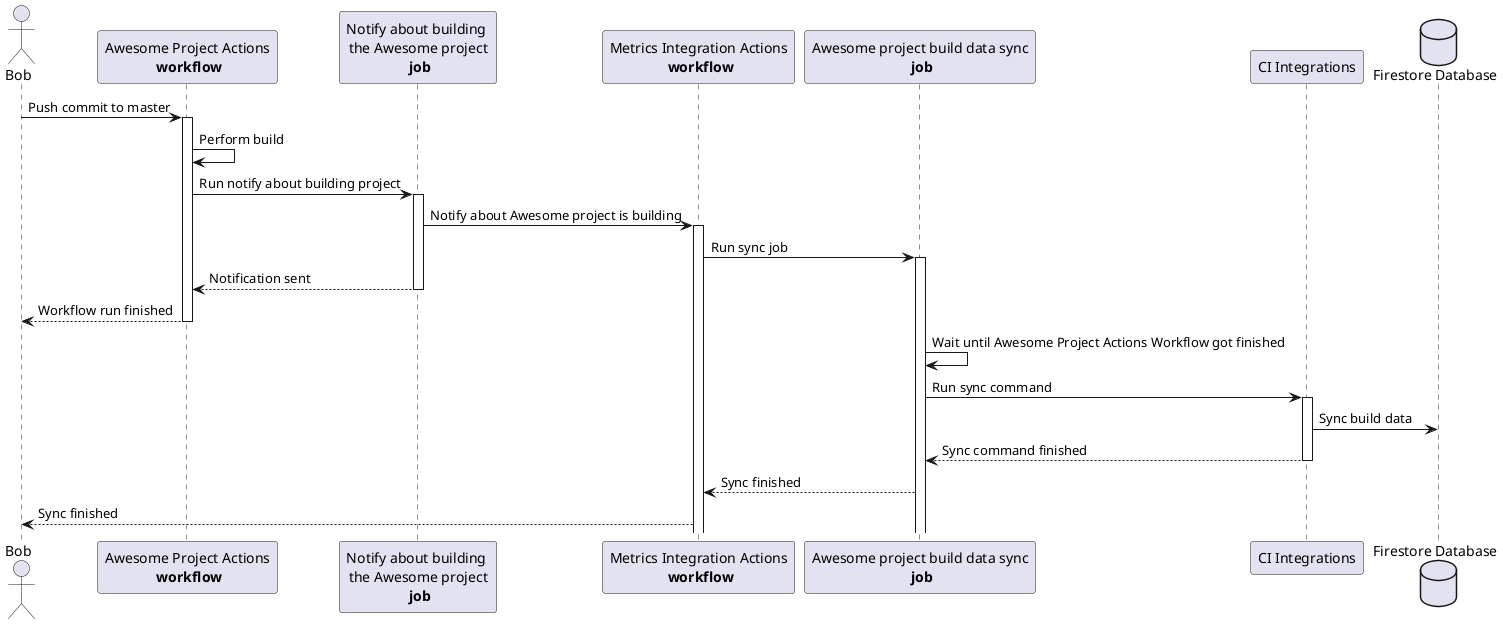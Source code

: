 @startuml github_actions_sequence_diagram

actor Bob

participant "Awesome Project Actions\n **workflow**" as AwesomeWorkflow
participant "Notify about building \nthe Awesome project\n **job**" as NotifyBuilding

participant "Metrics Integration Actions\n **workflow**" as IntegrationsWorkflow
participant "Awesome project build data sync\n **job**" as AwesomeSync
participant "CI Integrations" as CiIntegrations

database "Firestore Database" as Firestore


Bob -> AwesomeWorkflow : Push commit to master
activate AwesomeWorkflow
AwesomeWorkflow -> AwesomeWorkflow : Perform build

AwesomeWorkflow -> NotifyBuilding : Run notify about building project
activate NotifyBuilding

NotifyBuilding -> IntegrationsWorkflow : Notify about Awesome project is building
activate IntegrationsWorkflow

IntegrationsWorkflow -> AwesomeSync : Run sync job
activate AwesomeSync

NotifyBuilding --> AwesomeWorkflow : Notification sent
deactivate NotifyBuilding

AwesomeWorkflow --> Bob : Workflow run finished
deactivate AwesomeWorkflow

AwesomeSync -> AwesomeSync : Wait until Awesome Project Actions Workflow got finished

AwesomeSync -> CiIntegrations : Run sync command
activate CiIntegrations

CiIntegrations -> Firestore : Sync build data
return Sync command finished
AwesomeSync --> IntegrationsWorkflow : Sync finished
IntegrationsWorkflow --> Bob : Sync finished

@enduml
